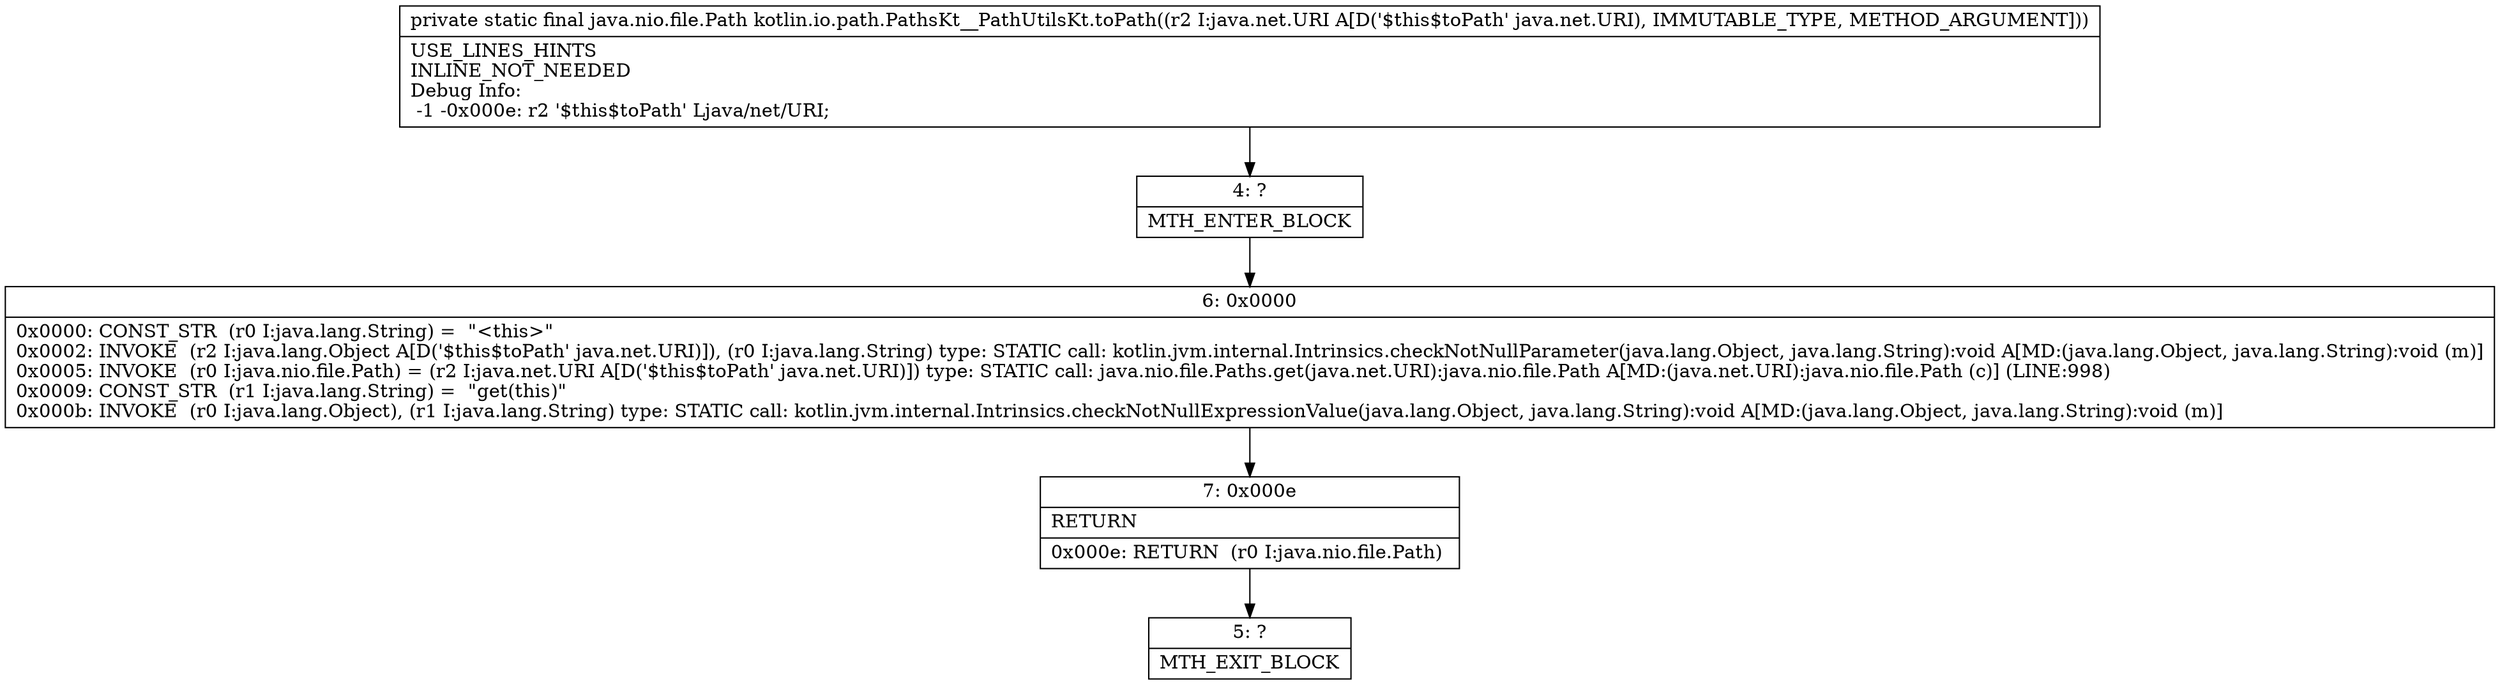 digraph "CFG forkotlin.io.path.PathsKt__PathUtilsKt.toPath(Ljava\/net\/URI;)Ljava\/nio\/file\/Path;" {
Node_4 [shape=record,label="{4\:\ ?|MTH_ENTER_BLOCK\l}"];
Node_6 [shape=record,label="{6\:\ 0x0000|0x0000: CONST_STR  (r0 I:java.lang.String) =  \"\<this\>\" \l0x0002: INVOKE  (r2 I:java.lang.Object A[D('$this$toPath' java.net.URI)]), (r0 I:java.lang.String) type: STATIC call: kotlin.jvm.internal.Intrinsics.checkNotNullParameter(java.lang.Object, java.lang.String):void A[MD:(java.lang.Object, java.lang.String):void (m)]\l0x0005: INVOKE  (r0 I:java.nio.file.Path) = (r2 I:java.net.URI A[D('$this$toPath' java.net.URI)]) type: STATIC call: java.nio.file.Paths.get(java.net.URI):java.nio.file.Path A[MD:(java.net.URI):java.nio.file.Path (c)] (LINE:998)\l0x0009: CONST_STR  (r1 I:java.lang.String) =  \"get(this)\" \l0x000b: INVOKE  (r0 I:java.lang.Object), (r1 I:java.lang.String) type: STATIC call: kotlin.jvm.internal.Intrinsics.checkNotNullExpressionValue(java.lang.Object, java.lang.String):void A[MD:(java.lang.Object, java.lang.String):void (m)]\l}"];
Node_7 [shape=record,label="{7\:\ 0x000e|RETURN\l|0x000e: RETURN  (r0 I:java.nio.file.Path) \l}"];
Node_5 [shape=record,label="{5\:\ ?|MTH_EXIT_BLOCK\l}"];
MethodNode[shape=record,label="{private static final java.nio.file.Path kotlin.io.path.PathsKt__PathUtilsKt.toPath((r2 I:java.net.URI A[D('$this$toPath' java.net.URI), IMMUTABLE_TYPE, METHOD_ARGUMENT]))  | USE_LINES_HINTS\lINLINE_NOT_NEEDED\lDebug Info:\l  \-1 \-0x000e: r2 '$this$toPath' Ljava\/net\/URI;\l}"];
MethodNode -> Node_4;Node_4 -> Node_6;
Node_6 -> Node_7;
Node_7 -> Node_5;
}

